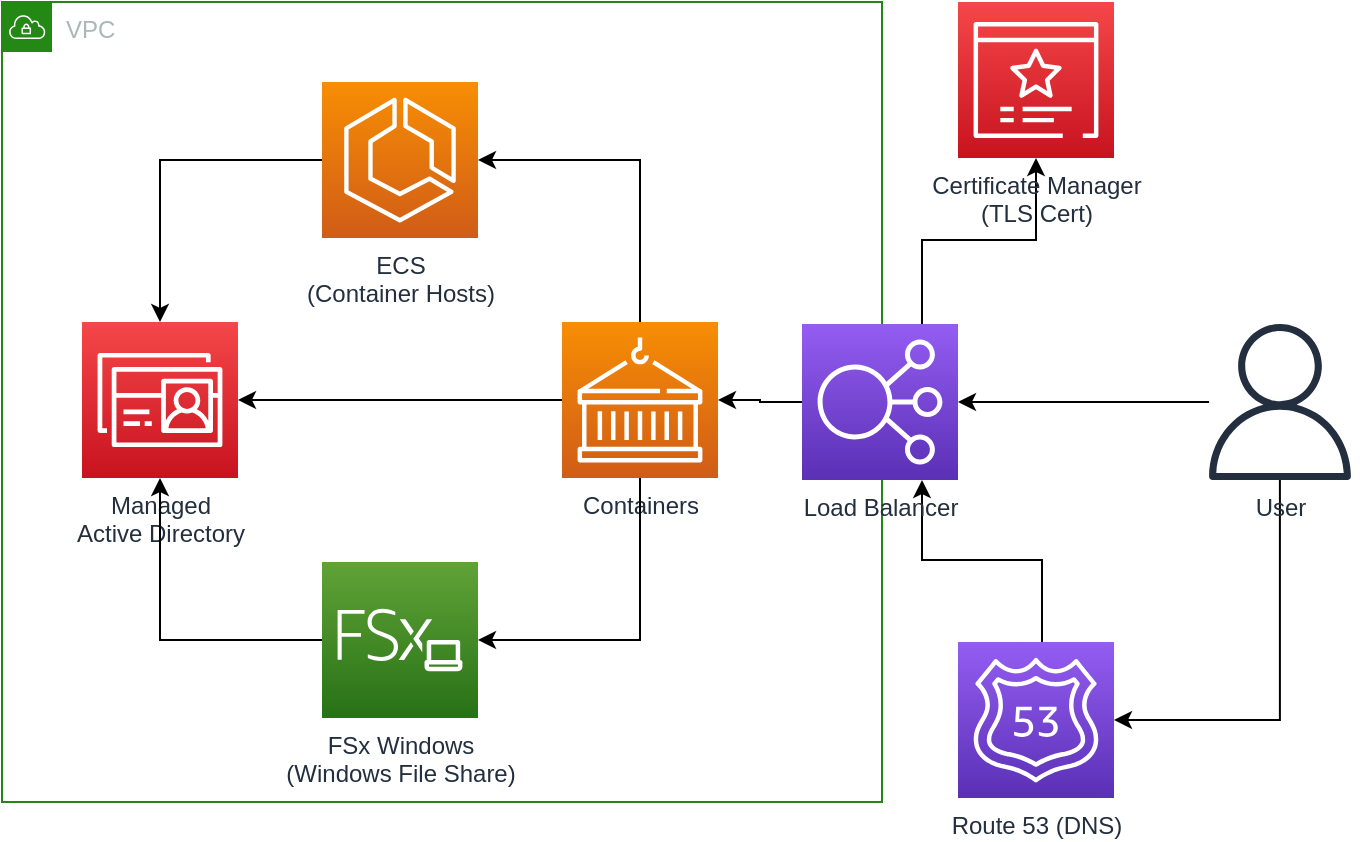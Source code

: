 <mxfile version="13.9.9" type="device"><diagram id="uRDfAJRmvmxJvNHjVR3-" name="Page-1"><mxGraphModel dx="946" dy="607" grid="1" gridSize="10" guides="1" tooltips="1" connect="1" arrows="1" fold="1" page="1" pageScale="1" pageWidth="1654" pageHeight="1169" math="0" shadow="0"><root><mxCell id="0"/><mxCell id="1" parent="0"/><mxCell id="L4KyclNm2Y1gfdjAh9fE-18" value="VPC" style="points=[[0,0],[0.25,0],[0.5,0],[0.75,0],[1,0],[1,0.25],[1,0.5],[1,0.75],[1,1],[0.75,1],[0.5,1],[0.25,1],[0,1],[0,0.75],[0,0.5],[0,0.25]];outlineConnect=0;gradientColor=none;html=1;whiteSpace=wrap;fontSize=12;fontStyle=0;shape=mxgraph.aws4.group;grIcon=mxgraph.aws4.group_vpc;strokeColor=#248814;fillColor=none;verticalAlign=top;align=left;spacingLeft=30;fontColor=#AAB7B8;dashed=0;" vertex="1" parent="1"><mxGeometry x="160" y="320" width="440" height="400" as="geometry"/></mxCell><mxCell id="xU4ut5j9F0C2t9E-4Vy5-1" value="FSx Windows&lt;br&gt;(Windows File Share)" style="outlineConnect=0;fontColor=#232F3E;gradientColor=#60A337;gradientDirection=north;fillColor=#277116;strokeColor=#ffffff;dashed=0;verticalLabelPosition=bottom;verticalAlign=top;align=center;html=1;fontSize=12;fontStyle=0;aspect=fixed;shape=mxgraph.aws4.resourceIcon;resIcon=mxgraph.aws4.fsx_for_windows_file_server;" parent="1" vertex="1"><mxGeometry x="320" y="600" width="78" height="78" as="geometry"/></mxCell><mxCell id="L4KyclNm2Y1gfdjAh9fE-6" value="" style="edgeStyle=orthogonalEdgeStyle;rounded=0;orthogonalLoop=1;jettySize=auto;html=1;" edge="1" parent="1" source="L4KyclNm2Y1gfdjAh9fE-2" target="L4KyclNm2Y1gfdjAh9fE-1"><mxGeometry relative="1" as="geometry"><mxPoint x="478" y="399" as="targetPoint"/></mxGeometry></mxCell><mxCell id="xU4ut5j9F0C2t9E-4Vy5-2" value="ECS&lt;br&gt;(Container&amp;nbsp;Hosts)" style="outlineConnect=0;fontColor=#232F3E;gradientColor=#F78E04;gradientDirection=north;fillColor=#D05C17;strokeColor=#ffffff;dashed=0;verticalLabelPosition=bottom;verticalAlign=top;align=center;html=1;fontSize=12;fontStyle=0;aspect=fixed;shape=mxgraph.aws4.resourceIcon;resIcon=mxgraph.aws4.ecs;" parent="1" vertex="1"><mxGeometry x="320" y="360" width="78" height="78" as="geometry"/></mxCell><mxCell id="L4KyclNm2Y1gfdjAh9fE-1" value="Managed &lt;br&gt;Active Directory" style="outlineConnect=0;fontColor=#232F3E;gradientColor=#F54749;gradientDirection=north;fillColor=#C7131F;strokeColor=#ffffff;dashed=0;verticalLabelPosition=bottom;verticalAlign=top;align=center;html=1;fontSize=12;fontStyle=0;aspect=fixed;shape=mxgraph.aws4.resourceIcon;resIcon=mxgraph.aws4.directory_service;" vertex="1" parent="1"><mxGeometry x="200" y="480" width="78" height="78" as="geometry"/></mxCell><mxCell id="L4KyclNm2Y1gfdjAh9fE-2" value="Containers" style="outlineConnect=0;fontColor=#232F3E;gradientColor=#F78E04;gradientDirection=north;fillColor=#D05C17;strokeColor=#ffffff;dashed=0;verticalLabelPosition=bottom;verticalAlign=top;align=center;html=1;fontSize=12;fontStyle=0;aspect=fixed;shape=mxgraph.aws4.resourceIcon;resIcon=mxgraph.aws4.containers;" vertex="1" parent="1"><mxGeometry x="440" y="480" width="78" height="78" as="geometry"/></mxCell><mxCell id="L4KyclNm2Y1gfdjAh9fE-12" value="" style="edgeStyle=orthogonalEdgeStyle;rounded=0;orthogonalLoop=1;jettySize=auto;html=1;" edge="1" parent="1" source="L4KyclNm2Y1gfdjAh9fE-15" target="L4KyclNm2Y1gfdjAh9fE-4"><mxGeometry relative="1" as="geometry"/></mxCell><mxCell id="L4KyclNm2Y1gfdjAh9fE-17" value="" style="edgeStyle=orthogonalEdgeStyle;rounded=0;orthogonalLoop=1;jettySize=auto;html=1;" edge="1" parent="1" source="L4KyclNm2Y1gfdjAh9fE-3" target="L4KyclNm2Y1gfdjAh9fE-4"><mxGeometry relative="1" as="geometry"><Array as="points"><mxPoint x="680" y="599"/><mxPoint x="620" y="599"/></Array></mxGeometry></mxCell><mxCell id="L4KyclNm2Y1gfdjAh9fE-3" value="Route 53 (DNS)" style="outlineConnect=0;fontColor=#232F3E;gradientColor=#945DF2;gradientDirection=north;fillColor=#5A30B5;strokeColor=#ffffff;dashed=0;verticalLabelPosition=bottom;verticalAlign=top;align=center;html=1;fontSize=12;fontStyle=0;aspect=fixed;shape=mxgraph.aws4.resourceIcon;resIcon=mxgraph.aws4.route_53;" vertex="1" parent="1"><mxGeometry x="638" y="640" width="78" height="78" as="geometry"/></mxCell><mxCell id="L4KyclNm2Y1gfdjAh9fE-11" value="" style="edgeStyle=orthogonalEdgeStyle;rounded=0;orthogonalLoop=1;jettySize=auto;html=1;" edge="1" parent="1" source="L4KyclNm2Y1gfdjAh9fE-4" target="L4KyclNm2Y1gfdjAh9fE-2"><mxGeometry relative="1" as="geometry"/></mxCell><mxCell id="L4KyclNm2Y1gfdjAh9fE-14" value="" style="edgeStyle=orthogonalEdgeStyle;rounded=0;orthogonalLoop=1;jettySize=auto;html=1;" edge="1" parent="1" source="L4KyclNm2Y1gfdjAh9fE-4" target="L4KyclNm2Y1gfdjAh9fE-13"><mxGeometry relative="1" as="geometry"><Array as="points"><mxPoint x="620" y="439"/><mxPoint x="677" y="439"/></Array></mxGeometry></mxCell><mxCell id="L4KyclNm2Y1gfdjAh9fE-4" value="Load Balancer" style="outlineConnect=0;fontColor=#232F3E;gradientColor=#945DF2;gradientDirection=north;fillColor=#5A30B5;strokeColor=#ffffff;dashed=0;verticalLabelPosition=bottom;verticalAlign=top;align=center;html=1;fontSize=12;fontStyle=0;aspect=fixed;shape=mxgraph.aws4.resourceIcon;resIcon=mxgraph.aws4.elastic_load_balancing;" vertex="1" parent="1"><mxGeometry x="560" y="481" width="78" height="78" as="geometry"/></mxCell><mxCell id="L4KyclNm2Y1gfdjAh9fE-7" value="" style="edgeStyle=orthogonalEdgeStyle;rounded=0;orthogonalLoop=1;jettySize=auto;html=1;" edge="1" parent="1" source="L4KyclNm2Y1gfdjAh9fE-2" target="xU4ut5j9F0C2t9E-4Vy5-2"><mxGeometry relative="1" as="geometry"><mxPoint x="560" y="398.5" as="sourcePoint"/><mxPoint x="398" y="398.5" as="targetPoint"/><Array as="points"><mxPoint x="479" y="399"/></Array></mxGeometry></mxCell><mxCell id="L4KyclNm2Y1gfdjAh9fE-8" value="" style="edgeStyle=orthogonalEdgeStyle;rounded=0;orthogonalLoop=1;jettySize=auto;html=1;" edge="1" parent="1" source="L4KyclNm2Y1gfdjAh9fE-2" target="xU4ut5j9F0C2t9E-4Vy5-1"><mxGeometry relative="1" as="geometry"><mxPoint x="489" y="490" as="sourcePoint"/><mxPoint x="408" y="409" as="targetPoint"/><Array as="points"><mxPoint x="479" y="639"/></Array></mxGeometry></mxCell><mxCell id="L4KyclNm2Y1gfdjAh9fE-9" value="" style="edgeStyle=orthogonalEdgeStyle;rounded=0;orthogonalLoop=1;jettySize=auto;html=1;" edge="1" parent="1" source="xU4ut5j9F0C2t9E-4Vy5-2" target="L4KyclNm2Y1gfdjAh9fE-1"><mxGeometry relative="1" as="geometry"><mxPoint x="499" y="500" as="sourcePoint"/><mxPoint x="418" y="419" as="targetPoint"/><Array as="points"><mxPoint x="239" y="399"/></Array></mxGeometry></mxCell><mxCell id="L4KyclNm2Y1gfdjAh9fE-10" value="" style="edgeStyle=orthogonalEdgeStyle;rounded=0;orthogonalLoop=1;jettySize=auto;html=1;" edge="1" parent="1" source="xU4ut5j9F0C2t9E-4Vy5-1" target="L4KyclNm2Y1gfdjAh9fE-1"><mxGeometry relative="1" as="geometry"><mxPoint x="330" y="409" as="sourcePoint"/><mxPoint x="249" y="490" as="targetPoint"/><Array as="points"><mxPoint x="239" y="639"/></Array></mxGeometry></mxCell><mxCell id="L4KyclNm2Y1gfdjAh9fE-13" value="Certificate Manager&lt;br&gt;(TLS Cert)" style="outlineConnect=0;fontColor=#232F3E;gradientColor=#F54749;gradientDirection=north;fillColor=#C7131F;strokeColor=#ffffff;dashed=0;verticalLabelPosition=bottom;verticalAlign=top;align=center;html=1;fontSize=12;fontStyle=0;aspect=fixed;shape=mxgraph.aws4.resourceIcon;resIcon=mxgraph.aws4.certificate_manager_3;" vertex="1" parent="1"><mxGeometry x="638" y="320" width="78" height="78" as="geometry"/></mxCell><mxCell id="L4KyclNm2Y1gfdjAh9fE-16" value="" style="edgeStyle=orthogonalEdgeStyle;rounded=0;orthogonalLoop=1;jettySize=auto;html=1;" edge="1" parent="1" source="L4KyclNm2Y1gfdjAh9fE-15" target="L4KyclNm2Y1gfdjAh9fE-3"><mxGeometry relative="1" as="geometry"><Array as="points"><mxPoint x="799" y="679"/></Array></mxGeometry></mxCell><mxCell id="L4KyclNm2Y1gfdjAh9fE-15" value="User" style="outlineConnect=0;fontColor=#232F3E;gradientColor=none;fillColor=#232F3E;strokeColor=none;dashed=0;verticalLabelPosition=bottom;verticalAlign=top;align=center;html=1;fontSize=12;fontStyle=0;aspect=fixed;pointerEvents=1;shape=mxgraph.aws4.user;" vertex="1" parent="1"><mxGeometry x="760" y="481" width="78" height="78" as="geometry"/></mxCell></root></mxGraphModel></diagram></mxfile>